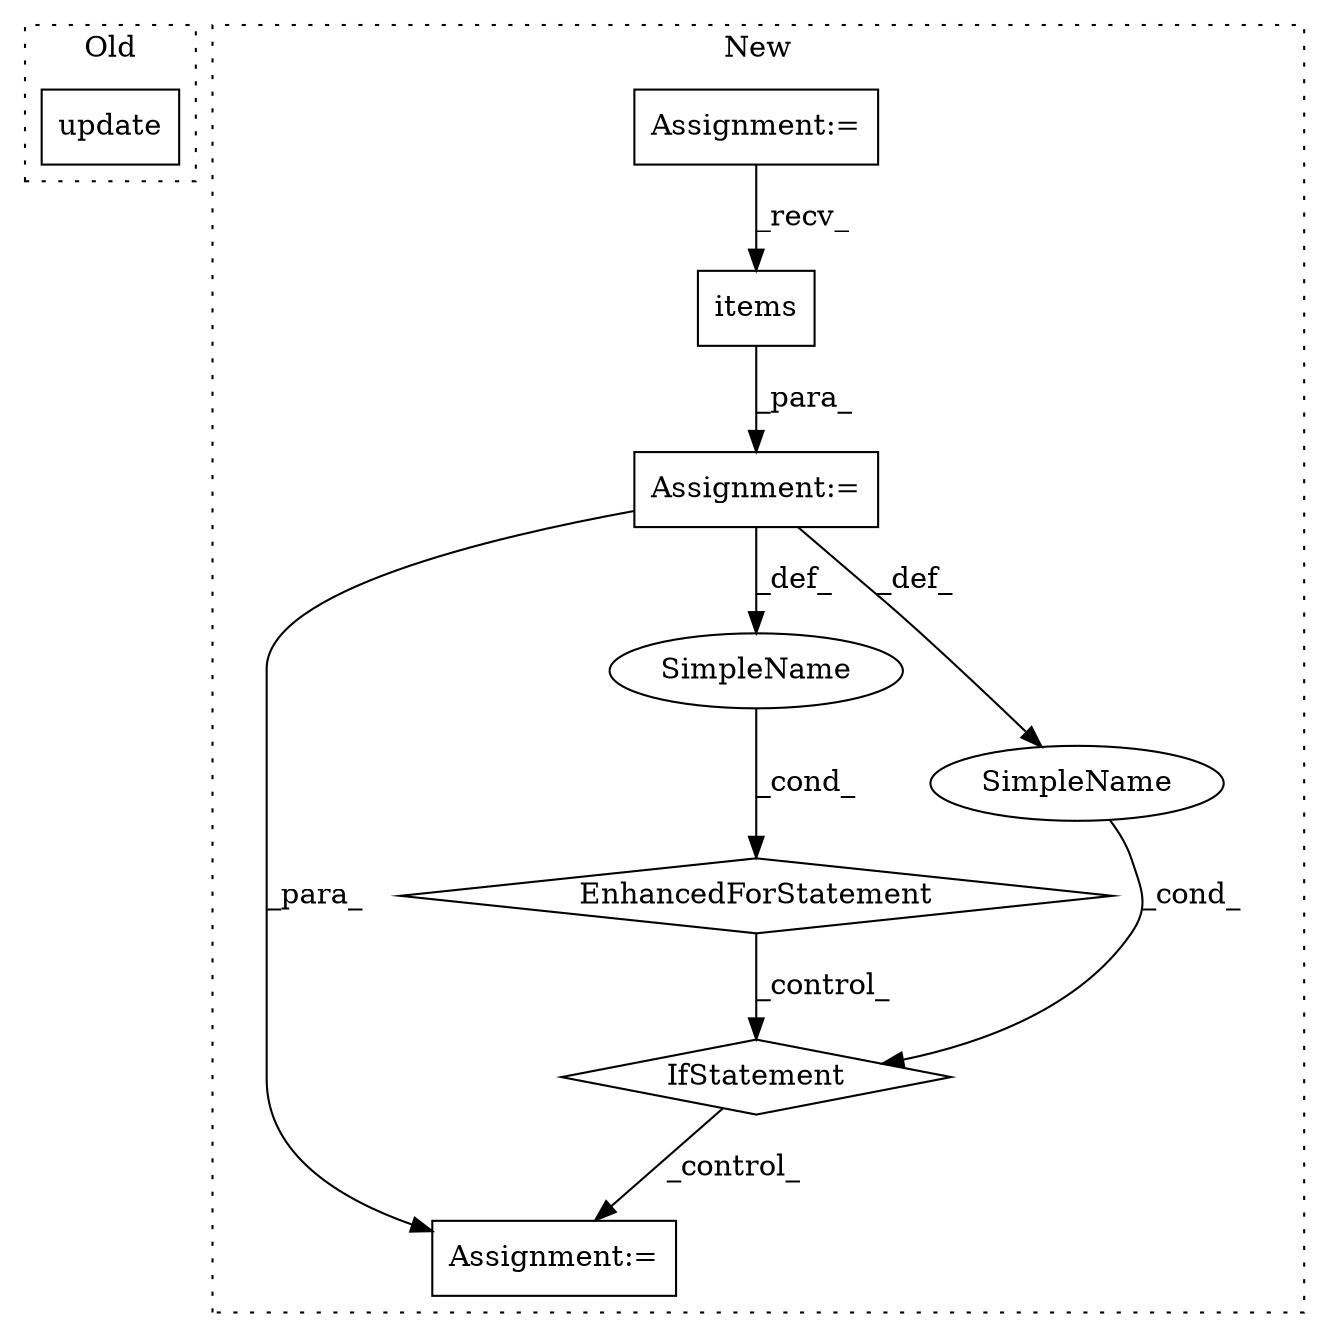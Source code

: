 digraph G {
subgraph cluster0 {
1 [label="update" a="32" s="988,1044" l="7,1" shape="box"];
label = "Old";
style="dotted";
}
subgraph cluster1 {
2 [label="items" a="32" s="1720" l="7" shape="box"];
3 [label="Assignment:=" a="7" s="1613,1727" l="73,2" shape="box"];
4 [label="EnhancedForStatement" a="70" s="1613,1727" l="73,2" shape="diamond"];
5 [label="Assignment:=" a="7" s="1954" l="1" shape="box"];
6 [label="SimpleName" a="42" s="1693" l="8" shape="ellipse"];
7 [label="Assignment:=" a="7" s="1467" l="1" shape="box"];
8 [label="IfStatement" a="25" s="1737,1770" l="10,2" shape="diamond"];
9 [label="SimpleName" a="42" s="" l="" shape="ellipse"];
label = "New";
style="dotted";
}
2 -> 3 [label="_para_"];
3 -> 6 [label="_def_"];
3 -> 9 [label="_def_"];
3 -> 5 [label="_para_"];
4 -> 8 [label="_control_"];
6 -> 4 [label="_cond_"];
7 -> 2 [label="_recv_"];
8 -> 5 [label="_control_"];
9 -> 8 [label="_cond_"];
}
